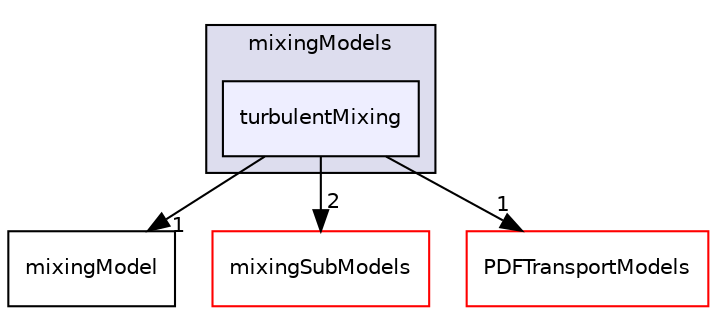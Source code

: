 digraph "turbulentMixing" {
  bgcolor=transparent;
  compound=true
  node [ fontsize="10", fontname="Helvetica"];
  edge [ labelfontsize="10", labelfontname="Helvetica"];
  subgraph clusterdir_e33c4094dda42b63bf42ed0cf06ff677 {
    graph [ bgcolor="#ddddee", pencolor="black", label="mixingModels" fontname="Helvetica", fontsize="10", URL="dir_e33c4094dda42b63bf42ed0cf06ff677.html"]
  dir_8e012da2e06e431e87cec07f7190fdd3 [shape=box, label="turbulentMixing", style="filled", fillcolor="#eeeeff", pencolor="black", URL="dir_8e012da2e06e431e87cec07f7190fdd3.html"];
  }
  dir_e6d6a79088559f691bb042cec800b315 [shape=box label="mixingModel" URL="dir_e6d6a79088559f691bb042cec800b315.html"];
  dir_2e6d34bda531f0fb841bc3aac1e0e585 [shape=box label="mixingSubModels" color="red" URL="dir_2e6d34bda531f0fb841bc3aac1e0e585.html"];
  dir_a2511ae0788c5bf3ef079489002b5a51 [shape=box label="PDFTransportModels" color="red" URL="dir_a2511ae0788c5bf3ef079489002b5a51.html"];
  dir_8e012da2e06e431e87cec07f7190fdd3->dir_e6d6a79088559f691bb042cec800b315 [headlabel="1", labeldistance=1.5 headhref="dir_000369_000233.html"];
  dir_8e012da2e06e431e87cec07f7190fdd3->dir_2e6d34bda531f0fb841bc3aac1e0e585 [headlabel="2", labeldistance=1.5 headhref="dir_000369_000153.html"];
  dir_8e012da2e06e431e87cec07f7190fdd3->dir_a2511ae0788c5bf3ef079489002b5a51 [headlabel="1", labeldistance=1.5 headhref="dir_000369_000305.html"];
}
